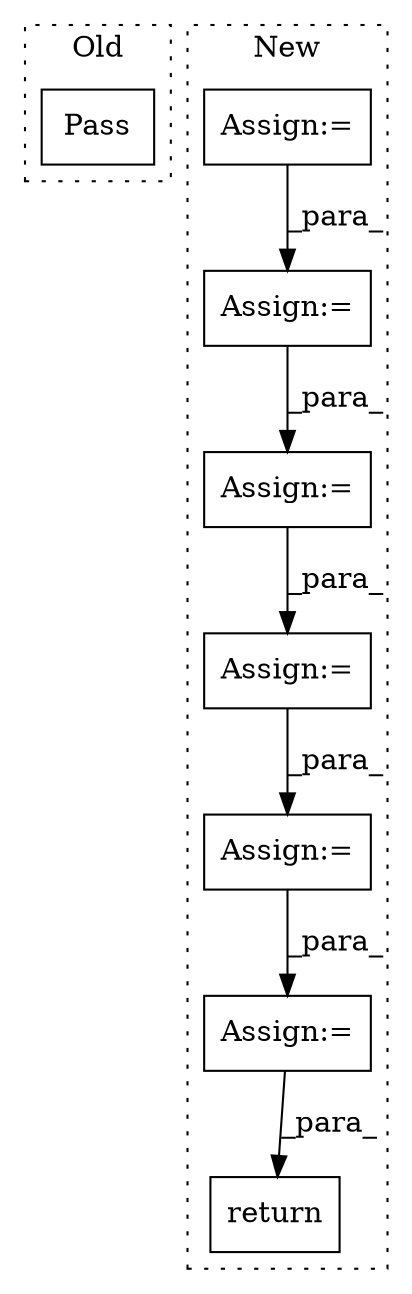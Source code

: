 digraph G {
subgraph cluster0 {
1 [label="Pass" a="62" s="5912" l="4" shape="box"];
label = "Old";
style="dotted";
}
subgraph cluster1 {
2 [label="return" a="93" s="9825" l="7" shape="box"];
3 [label="Assign:=" a="68" s="9435" l="3" shape="box"];
4 [label="Assign:=" a="68" s="8701" l="3" shape="box"];
5 [label="Assign:=" a="68" s="9795" l="3" shape="box"];
6 [label="Assign:=" a="68" s="8961" l="3" shape="box"];
7 [label="Assign:=" a="68" s="8828" l="3" shape="box"];
8 [label="Assign:=" a="68" s="9199" l="3" shape="box"];
label = "New";
style="dotted";
}
3 -> 5 [label="_para_"];
4 -> 7 [label="_para_"];
5 -> 2 [label="_para_"];
6 -> 8 [label="_para_"];
7 -> 6 [label="_para_"];
8 -> 3 [label="_para_"];
}